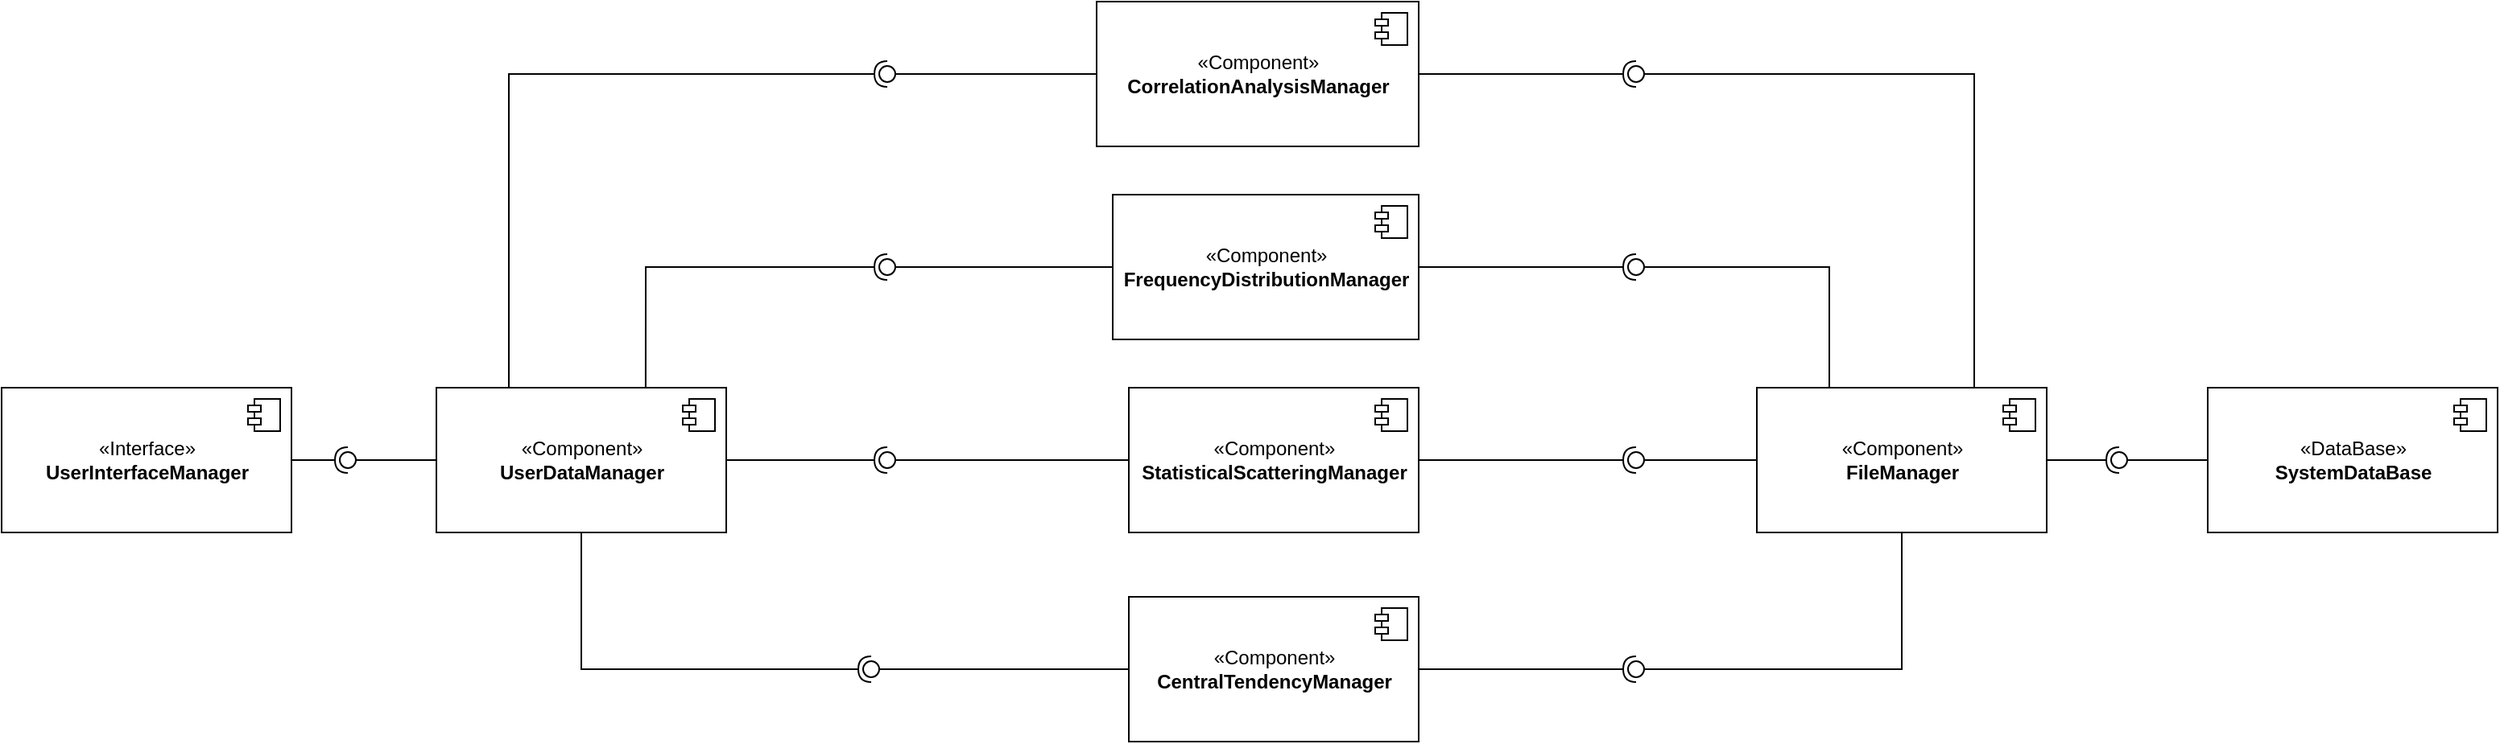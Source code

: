 <mxfile version="17.1.2" type="device"><diagram id="pCmCe3h9ZIUgiWeqaNeS" name="Page-1"><mxGraphModel dx="2146" dy="1566" grid="1" gridSize="10" guides="1" tooltips="1" connect="1" arrows="1" fold="1" page="1" pageScale="1" pageWidth="850" pageHeight="1100" math="0" shadow="0"><root><mxCell id="0"/><mxCell id="1" parent="0"/><mxCell id="j0NZL5JrA299YAvHv0k--15" value="«Component»&lt;br&gt;&lt;b&gt;FileManager&lt;/b&gt;" style="html=1;dropTarget=0;" parent="1" vertex="1"><mxGeometry x="360" y="-730" width="180" height="90" as="geometry"/></mxCell><mxCell id="j0NZL5JrA299YAvHv0k--16" value="" style="shape=module;jettyWidth=8;jettyHeight=4;" parent="j0NZL5JrA299YAvHv0k--15" vertex="1"><mxGeometry x="1" width="20" height="20" relative="1" as="geometry"><mxPoint x="-27" y="7" as="offset"/></mxGeometry></mxCell><mxCell id="j0NZL5JrA299YAvHv0k--17" value="«Component»&lt;br&gt;&lt;b&gt;UserDataManager&lt;/b&gt;" style="html=1;dropTarget=0;" parent="1" vertex="1"><mxGeometry x="-460" y="-730" width="180" height="90" as="geometry"/></mxCell><mxCell id="j0NZL5JrA299YAvHv0k--18" value="" style="shape=module;jettyWidth=8;jettyHeight=4;" parent="j0NZL5JrA299YAvHv0k--17" vertex="1"><mxGeometry x="1" width="20" height="20" relative="1" as="geometry"><mxPoint x="-27" y="7" as="offset"/></mxGeometry></mxCell><mxCell id="j0NZL5JrA299YAvHv0k--19" value="«Component»&lt;br&gt;&lt;b&gt;CentralTendencyManager&lt;/b&gt;" style="html=1;dropTarget=0;" parent="1" vertex="1"><mxGeometry x="-30" y="-600" width="180" height="90" as="geometry"/></mxCell><mxCell id="j0NZL5JrA299YAvHv0k--20" value="" style="shape=module;jettyWidth=8;jettyHeight=4;" parent="j0NZL5JrA299YAvHv0k--19" vertex="1"><mxGeometry x="1" width="20" height="20" relative="1" as="geometry"><mxPoint x="-27" y="7" as="offset"/></mxGeometry></mxCell><mxCell id="j0NZL5JrA299YAvHv0k--21" value="«Component»&lt;br&gt;&lt;div&gt;&lt;b&gt;StatisticalScatteringManager&lt;/b&gt;&lt;/div&gt;" style="html=1;dropTarget=0;" parent="1" vertex="1"><mxGeometry x="-30" y="-730" width="180" height="90" as="geometry"/></mxCell><mxCell id="j0NZL5JrA299YAvHv0k--22" value="" style="shape=module;jettyWidth=8;jettyHeight=4;" parent="j0NZL5JrA299YAvHv0k--21" vertex="1"><mxGeometry x="1" width="20" height="20" relative="1" as="geometry"><mxPoint x="-27" y="7" as="offset"/></mxGeometry></mxCell><mxCell id="j0NZL5JrA299YAvHv0k--23" value="«Component»&lt;br&gt;&lt;b&gt;FrequencyDistributionManager&lt;/b&gt;" style="html=1;dropTarget=0;" parent="1" vertex="1"><mxGeometry x="-40" y="-850" width="190" height="90" as="geometry"/></mxCell><mxCell id="j0NZL5JrA299YAvHv0k--24" value="" style="shape=module;jettyWidth=8;jettyHeight=4;" parent="j0NZL5JrA299YAvHv0k--23" vertex="1"><mxGeometry x="1" width="20" height="20" relative="1" as="geometry"><mxPoint x="-27" y="7" as="offset"/></mxGeometry></mxCell><mxCell id="j0NZL5JrA299YAvHv0k--25" value="«Component»&lt;br&gt;&lt;b&gt;CorrelationAnalysisManager&lt;/b&gt;" style="html=1;dropTarget=0;" parent="1" vertex="1"><mxGeometry x="-50" y="-970" width="200" height="90" as="geometry"/></mxCell><mxCell id="j0NZL5JrA299YAvHv0k--26" value="" style="shape=module;jettyWidth=8;jettyHeight=4;" parent="j0NZL5JrA299YAvHv0k--25" vertex="1"><mxGeometry x="1" width="20" height="20" relative="1" as="geometry"><mxPoint x="-27" y="7" as="offset"/></mxGeometry></mxCell><mxCell id="j0NZL5JrA299YAvHv0k--27" value="«Interface»&lt;br&gt;&lt;b&gt;UserInterfaceManager&lt;/b&gt;" style="html=1;dropTarget=0;" parent="1" vertex="1"><mxGeometry x="-730" y="-730" width="180" height="90" as="geometry"/></mxCell><mxCell id="j0NZL5JrA299YAvHv0k--28" value="" style="shape=module;jettyWidth=8;jettyHeight=4;" parent="j0NZL5JrA299YAvHv0k--27" vertex="1"><mxGeometry x="1" width="20" height="20" relative="1" as="geometry"><mxPoint x="-27" y="7" as="offset"/></mxGeometry></mxCell><mxCell id="j0NZL5JrA299YAvHv0k--35" value="" style="rounded=0;orthogonalLoop=1;jettySize=auto;html=1;endArrow=none;endFill=0;sketch=0;sourcePerimeterSpacing=0;targetPerimeterSpacing=0;exitX=0;exitY=0.5;exitDx=0;exitDy=0;" parent="1" source="j0NZL5JrA299YAvHv0k--15" target="j0NZL5JrA299YAvHv0k--37" edge="1"><mxGeometry relative="1" as="geometry"><mxPoint x="190" y="-675" as="sourcePoint"/><Array as="points"/></mxGeometry></mxCell><mxCell id="j0NZL5JrA299YAvHv0k--36" value="" style="rounded=0;orthogonalLoop=1;jettySize=auto;html=1;endArrow=halfCircle;endFill=0;entryX=0.5;entryY=0.5;endSize=6;strokeWidth=1;sketch=0;exitX=1;exitY=0.5;exitDx=0;exitDy=0;" parent="1" source="j0NZL5JrA299YAvHv0k--21" target="j0NZL5JrA299YAvHv0k--37" edge="1"><mxGeometry relative="1" as="geometry"><mxPoint x="230" y="-675" as="sourcePoint"/><Array as="points"><mxPoint x="210" y="-685"/></Array></mxGeometry></mxCell><mxCell id="j0NZL5JrA299YAvHv0k--37" value="" style="ellipse;whiteSpace=wrap;html=1;align=center;aspect=fixed;resizable=0;points=[];outlineConnect=0;sketch=0;" parent="1" vertex="1"><mxGeometry x="280" y="-690" width="10" height="10" as="geometry"/></mxCell><mxCell id="j0NZL5JrA299YAvHv0k--38" value="" style="rounded=0;orthogonalLoop=1;jettySize=auto;html=1;endArrow=none;endFill=0;sketch=0;sourcePerimeterSpacing=0;targetPerimeterSpacing=0;exitX=0.5;exitY=1;exitDx=0;exitDy=0;" parent="1" source="j0NZL5JrA299YAvHv0k--15" target="j0NZL5JrA299YAvHv0k--40" edge="1"><mxGeometry relative="1" as="geometry"><mxPoint x="205" y="-545" as="sourcePoint"/><Array as="points"><mxPoint x="450" y="-555"/></Array></mxGeometry></mxCell><mxCell id="j0NZL5JrA299YAvHv0k--39" value="" style="rounded=0;orthogonalLoop=1;jettySize=auto;html=1;endArrow=halfCircle;endFill=0;entryX=0.5;entryY=0.5;endSize=6;strokeWidth=1;sketch=0;exitX=1;exitY=0.5;exitDx=0;exitDy=0;" parent="1" source="j0NZL5JrA299YAvHv0k--19" target="j0NZL5JrA299YAvHv0k--40" edge="1"><mxGeometry relative="1" as="geometry"><mxPoint x="245" y="-545" as="sourcePoint"/><Array as="points"/></mxGeometry></mxCell><mxCell id="j0NZL5JrA299YAvHv0k--40" value="" style="ellipse;whiteSpace=wrap;html=1;align=center;aspect=fixed;resizable=0;points=[];outlineConnect=0;sketch=0;" parent="1" vertex="1"><mxGeometry x="280" y="-560" width="10" height="10" as="geometry"/></mxCell><mxCell id="j0NZL5JrA299YAvHv0k--44" value="" style="rounded=0;orthogonalLoop=1;jettySize=auto;html=1;endArrow=none;endFill=0;sketch=0;sourcePerimeterSpacing=0;targetPerimeterSpacing=0;exitX=0;exitY=0.5;exitDx=0;exitDy=0;" parent="1" source="j0NZL5JrA299YAvHv0k--17" target="j0NZL5JrA299YAvHv0k--46" edge="1"><mxGeometry relative="1" as="geometry"><mxPoint x="-540" y="-610" as="sourcePoint"/></mxGeometry></mxCell><mxCell id="j0NZL5JrA299YAvHv0k--45" value="" style="rounded=0;orthogonalLoop=1;jettySize=auto;html=1;endArrow=halfCircle;endFill=0;entryX=0.5;entryY=0.5;endSize=6;strokeWidth=1;sketch=0;exitX=1;exitY=0.5;exitDx=0;exitDy=0;" parent="1" source="j0NZL5JrA299YAvHv0k--27" target="j0NZL5JrA299YAvHv0k--46" edge="1"><mxGeometry relative="1" as="geometry"><mxPoint x="-40" y="-665" as="sourcePoint"/></mxGeometry></mxCell><mxCell id="j0NZL5JrA299YAvHv0k--46" value="" style="ellipse;whiteSpace=wrap;html=1;align=center;aspect=fixed;resizable=0;points=[];outlineConnect=0;sketch=0;" parent="1" vertex="1"><mxGeometry x="-520" y="-690" width="10" height="10" as="geometry"/></mxCell><mxCell id="j0NZL5JrA299YAvHv0k--52" value="«DataBase»&lt;br&gt;&lt;b&gt;SystemDataBase&lt;/b&gt;" style="html=1;dropTarget=0;" parent="1" vertex="1"><mxGeometry x="640" y="-730" width="180" height="90" as="geometry"/></mxCell><mxCell id="j0NZL5JrA299YAvHv0k--53" value="" style="shape=module;jettyWidth=8;jettyHeight=4;" parent="j0NZL5JrA299YAvHv0k--52" vertex="1"><mxGeometry x="1" width="20" height="20" relative="1" as="geometry"><mxPoint x="-27" y="7" as="offset"/></mxGeometry></mxCell><mxCell id="j0NZL5JrA299YAvHv0k--64" value="" style="rounded=0;orthogonalLoop=1;jettySize=auto;html=1;endArrow=none;endFill=0;sketch=0;sourcePerimeterSpacing=0;targetPerimeterSpacing=0;exitX=0;exitY=0.5;exitDx=0;exitDy=0;" parent="1" source="j0NZL5JrA299YAvHv0k--23" target="j0NZL5JrA299YAvHv0k--66" edge="1"><mxGeometry relative="1" as="geometry"><mxPoint x="-360" y="-800" as="sourcePoint"/><Array as="points"/></mxGeometry></mxCell><mxCell id="j0NZL5JrA299YAvHv0k--65" value="" style="rounded=0;orthogonalLoop=1;jettySize=auto;html=1;endArrow=halfCircle;endFill=0;entryX=0.5;entryY=0.5;endSize=6;strokeWidth=1;sketch=0;exitX=0.722;exitY=0;exitDx=0;exitDy=0;exitPerimeter=0;" parent="1" source="j0NZL5JrA299YAvHv0k--17" target="j0NZL5JrA299YAvHv0k--66" edge="1"><mxGeometry relative="1" as="geometry"><mxPoint x="-30" y="-800" as="sourcePoint"/><Array as="points"><mxPoint x="-330" y="-805"/></Array></mxGeometry></mxCell><mxCell id="j0NZL5JrA299YAvHv0k--66" value="" style="ellipse;whiteSpace=wrap;html=1;align=center;aspect=fixed;resizable=0;points=[];outlineConnect=0;sketch=0;" parent="1" vertex="1"><mxGeometry x="-185" y="-810" width="10" height="10" as="geometry"/></mxCell><mxCell id="j0NZL5JrA299YAvHv0k--70" value="" style="rounded=0;orthogonalLoop=1;jettySize=auto;html=1;endArrow=none;endFill=0;sketch=0;sourcePerimeterSpacing=0;targetPerimeterSpacing=0;exitX=0;exitY=0.5;exitDx=0;exitDy=0;" parent="1" source="j0NZL5JrA299YAvHv0k--21" target="j0NZL5JrA299YAvHv0k--72" edge="1"><mxGeometry relative="1" as="geometry"><mxPoint x="-180" y="-675" as="sourcePoint"/><Array as="points"><mxPoint x="-80" y="-685"/></Array></mxGeometry></mxCell><mxCell id="j0NZL5JrA299YAvHv0k--71" value="" style="rounded=0;orthogonalLoop=1;jettySize=auto;html=1;endArrow=halfCircle;endFill=0;entryX=0.5;entryY=0.5;endSize=6;strokeWidth=1;sketch=0;exitX=1;exitY=0.5;exitDx=0;exitDy=0;" parent="1" source="j0NZL5JrA299YAvHv0k--17" target="j0NZL5JrA299YAvHv0k--72" edge="1"><mxGeometry relative="1" as="geometry"><mxPoint x="-20" y="-695" as="sourcePoint"/><Array as="points"><mxPoint x="-260" y="-685"/></Array></mxGeometry></mxCell><mxCell id="j0NZL5JrA299YAvHv0k--72" value="" style="ellipse;whiteSpace=wrap;html=1;align=center;aspect=fixed;resizable=0;points=[];outlineConnect=0;sketch=0;" parent="1" vertex="1"><mxGeometry x="-185" y="-690" width="10" height="10" as="geometry"/></mxCell><mxCell id="j0NZL5JrA299YAvHv0k--73" value="" style="rounded=0;orthogonalLoop=1;jettySize=auto;html=1;endArrow=none;endFill=0;sketch=0;sourcePerimeterSpacing=0;targetPerimeterSpacing=0;exitX=0;exitY=0.5;exitDx=0;exitDy=0;" parent="1" source="j0NZL5JrA299YAvHv0k--19" target="j0NZL5JrA299YAvHv0k--75" edge="1"><mxGeometry relative="1" as="geometry"><mxPoint x="-65" y="-555" as="sourcePoint"/></mxGeometry></mxCell><mxCell id="j0NZL5JrA299YAvHv0k--74" value="" style="rounded=0;orthogonalLoop=1;jettySize=auto;html=1;endArrow=halfCircle;endFill=0;entryX=0.5;entryY=0.5;endSize=6;strokeWidth=1;sketch=0;exitX=0.5;exitY=1;exitDx=0;exitDy=0;" parent="1" source="j0NZL5JrA299YAvHv0k--17" target="j0NZL5JrA299YAvHv0k--75" edge="1"><mxGeometry relative="1" as="geometry"><mxPoint x="-25" y="-575" as="sourcePoint"/><Array as="points"><mxPoint x="-370" y="-555"/></Array></mxGeometry></mxCell><mxCell id="j0NZL5JrA299YAvHv0k--75" value="" style="ellipse;whiteSpace=wrap;html=1;align=center;aspect=fixed;resizable=0;points=[];outlineConnect=0;sketch=0;" parent="1" vertex="1"><mxGeometry x="-195" y="-560" width="10" height="10" as="geometry"/></mxCell><mxCell id="j0NZL5JrA299YAvHv0k--78" value="" style="rounded=0;orthogonalLoop=1;jettySize=auto;html=1;endArrow=none;endFill=0;sketch=0;sourcePerimeterSpacing=0;targetPerimeterSpacing=0;exitX=0;exitY=0.5;exitDx=0;exitDy=0;" parent="1" source="j0NZL5JrA299YAvHv0k--52" target="j0NZL5JrA299YAvHv0k--80" edge="1"><mxGeometry relative="1" as="geometry"><mxPoint x="610" y="-635" as="sourcePoint"/></mxGeometry></mxCell><mxCell id="j0NZL5JrA299YAvHv0k--79" value="" style="rounded=0;orthogonalLoop=1;jettySize=auto;html=1;endArrow=halfCircle;endFill=0;entryX=0.5;entryY=0.5;endSize=6;strokeWidth=1;sketch=0;exitX=1;exitY=0.5;exitDx=0;exitDy=0;" parent="1" source="j0NZL5JrA299YAvHv0k--15" target="j0NZL5JrA299YAvHv0k--80" edge="1"><mxGeometry relative="1" as="geometry"><mxPoint x="650" y="-675" as="sourcePoint"/></mxGeometry></mxCell><mxCell id="j0NZL5JrA299YAvHv0k--80" value="" style="ellipse;whiteSpace=wrap;html=1;align=center;aspect=fixed;resizable=0;points=[];outlineConnect=0;sketch=0;" parent="1" vertex="1"><mxGeometry x="580" y="-690" width="10" height="10" as="geometry"/></mxCell><mxCell id="j0NZL5JrA299YAvHv0k--84" value="" style="rounded=0;orthogonalLoop=1;jettySize=auto;html=1;endArrow=none;endFill=0;sketch=0;sourcePerimeterSpacing=0;targetPerimeterSpacing=0;exitX=0.75;exitY=0;exitDx=0;exitDy=0;" parent="1" source="j0NZL5JrA299YAvHv0k--15" target="j0NZL5JrA299YAvHv0k--86" edge="1"><mxGeometry relative="1" as="geometry"><mxPoint x="500" y="-900" as="sourcePoint"/><Array as="points"><mxPoint x="495" y="-925"/></Array></mxGeometry></mxCell><mxCell id="j0NZL5JrA299YAvHv0k--85" value="" style="rounded=0;orthogonalLoop=1;jettySize=auto;html=1;endArrow=halfCircle;endFill=0;entryX=0.5;entryY=0.5;endSize=6;strokeWidth=1;sketch=0;exitX=1;exitY=0.5;exitDx=0;exitDy=0;" parent="1" source="j0NZL5JrA299YAvHv0k--25" target="j0NZL5JrA299YAvHv0k--86" edge="1"><mxGeometry relative="1" as="geometry"><mxPoint x="320" y="-925" as="sourcePoint"/></mxGeometry></mxCell><mxCell id="j0NZL5JrA299YAvHv0k--86" value="" style="ellipse;whiteSpace=wrap;html=1;align=center;aspect=fixed;resizable=0;points=[];outlineConnect=0;sketch=0;" parent="1" vertex="1"><mxGeometry x="280" y="-930" width="10" height="10" as="geometry"/></mxCell><mxCell id="j0NZL5JrA299YAvHv0k--87" value="" style="rounded=0;orthogonalLoop=1;jettySize=auto;html=1;endArrow=none;endFill=0;sketch=0;sourcePerimeterSpacing=0;targetPerimeterSpacing=0;exitX=0.25;exitY=0;exitDx=0;exitDy=0;" parent="1" source="j0NZL5JrA299YAvHv0k--15" target="j0NZL5JrA299YAvHv0k--89" edge="1"><mxGeometry relative="1" as="geometry"><mxPoint x="280" y="-845" as="sourcePoint"/><Array as="points"><mxPoint x="405" y="-805"/></Array></mxGeometry></mxCell><mxCell id="j0NZL5JrA299YAvHv0k--88" value="" style="rounded=0;orthogonalLoop=1;jettySize=auto;html=1;endArrow=halfCircle;endFill=0;entryX=0.5;entryY=0.5;endSize=6;strokeWidth=1;sketch=0;exitX=1;exitY=0.5;exitDx=0;exitDy=0;" parent="1" source="j0NZL5JrA299YAvHv0k--23" target="j0NZL5JrA299YAvHv0k--89" edge="1"><mxGeometry relative="1" as="geometry"><mxPoint x="320" y="-845" as="sourcePoint"/></mxGeometry></mxCell><mxCell id="j0NZL5JrA299YAvHv0k--89" value="" style="ellipse;whiteSpace=wrap;html=1;align=center;aspect=fixed;resizable=0;points=[];outlineConnect=0;sketch=0;" parent="1" vertex="1"><mxGeometry x="280" y="-810" width="10" height="10" as="geometry"/></mxCell><mxCell id="j0NZL5JrA299YAvHv0k--97" value="" style="rounded=0;orthogonalLoop=1;jettySize=auto;html=1;endArrow=none;endFill=0;sketch=0;sourcePerimeterSpacing=0;targetPerimeterSpacing=0;exitX=0;exitY=0.5;exitDx=0;exitDy=0;" parent="1" source="j0NZL5JrA299YAvHv0k--25" target="j0NZL5JrA299YAvHv0k--99" edge="1"><mxGeometry relative="1" as="geometry"><mxPoint x="-320" y="-875" as="sourcePoint"/></mxGeometry></mxCell><mxCell id="j0NZL5JrA299YAvHv0k--98" value="" style="rounded=0;orthogonalLoop=1;jettySize=auto;html=1;endArrow=halfCircle;endFill=0;entryX=0.5;entryY=0.5;endSize=6;strokeWidth=1;sketch=0;exitX=0.25;exitY=0;exitDx=0;exitDy=0;" parent="1" source="j0NZL5JrA299YAvHv0k--17" target="j0NZL5JrA299YAvHv0k--99" edge="1"><mxGeometry relative="1" as="geometry"><mxPoint x="-280" y="-875" as="sourcePoint"/><Array as="points"><mxPoint x="-415" y="-925"/></Array></mxGeometry></mxCell><mxCell id="j0NZL5JrA299YAvHv0k--99" value="" style="ellipse;whiteSpace=wrap;html=1;align=center;aspect=fixed;resizable=0;points=[];outlineConnect=0;sketch=0;" parent="1" vertex="1"><mxGeometry x="-185" y="-930" width="10" height="10" as="geometry"/></mxCell></root></mxGraphModel></diagram></mxfile>
